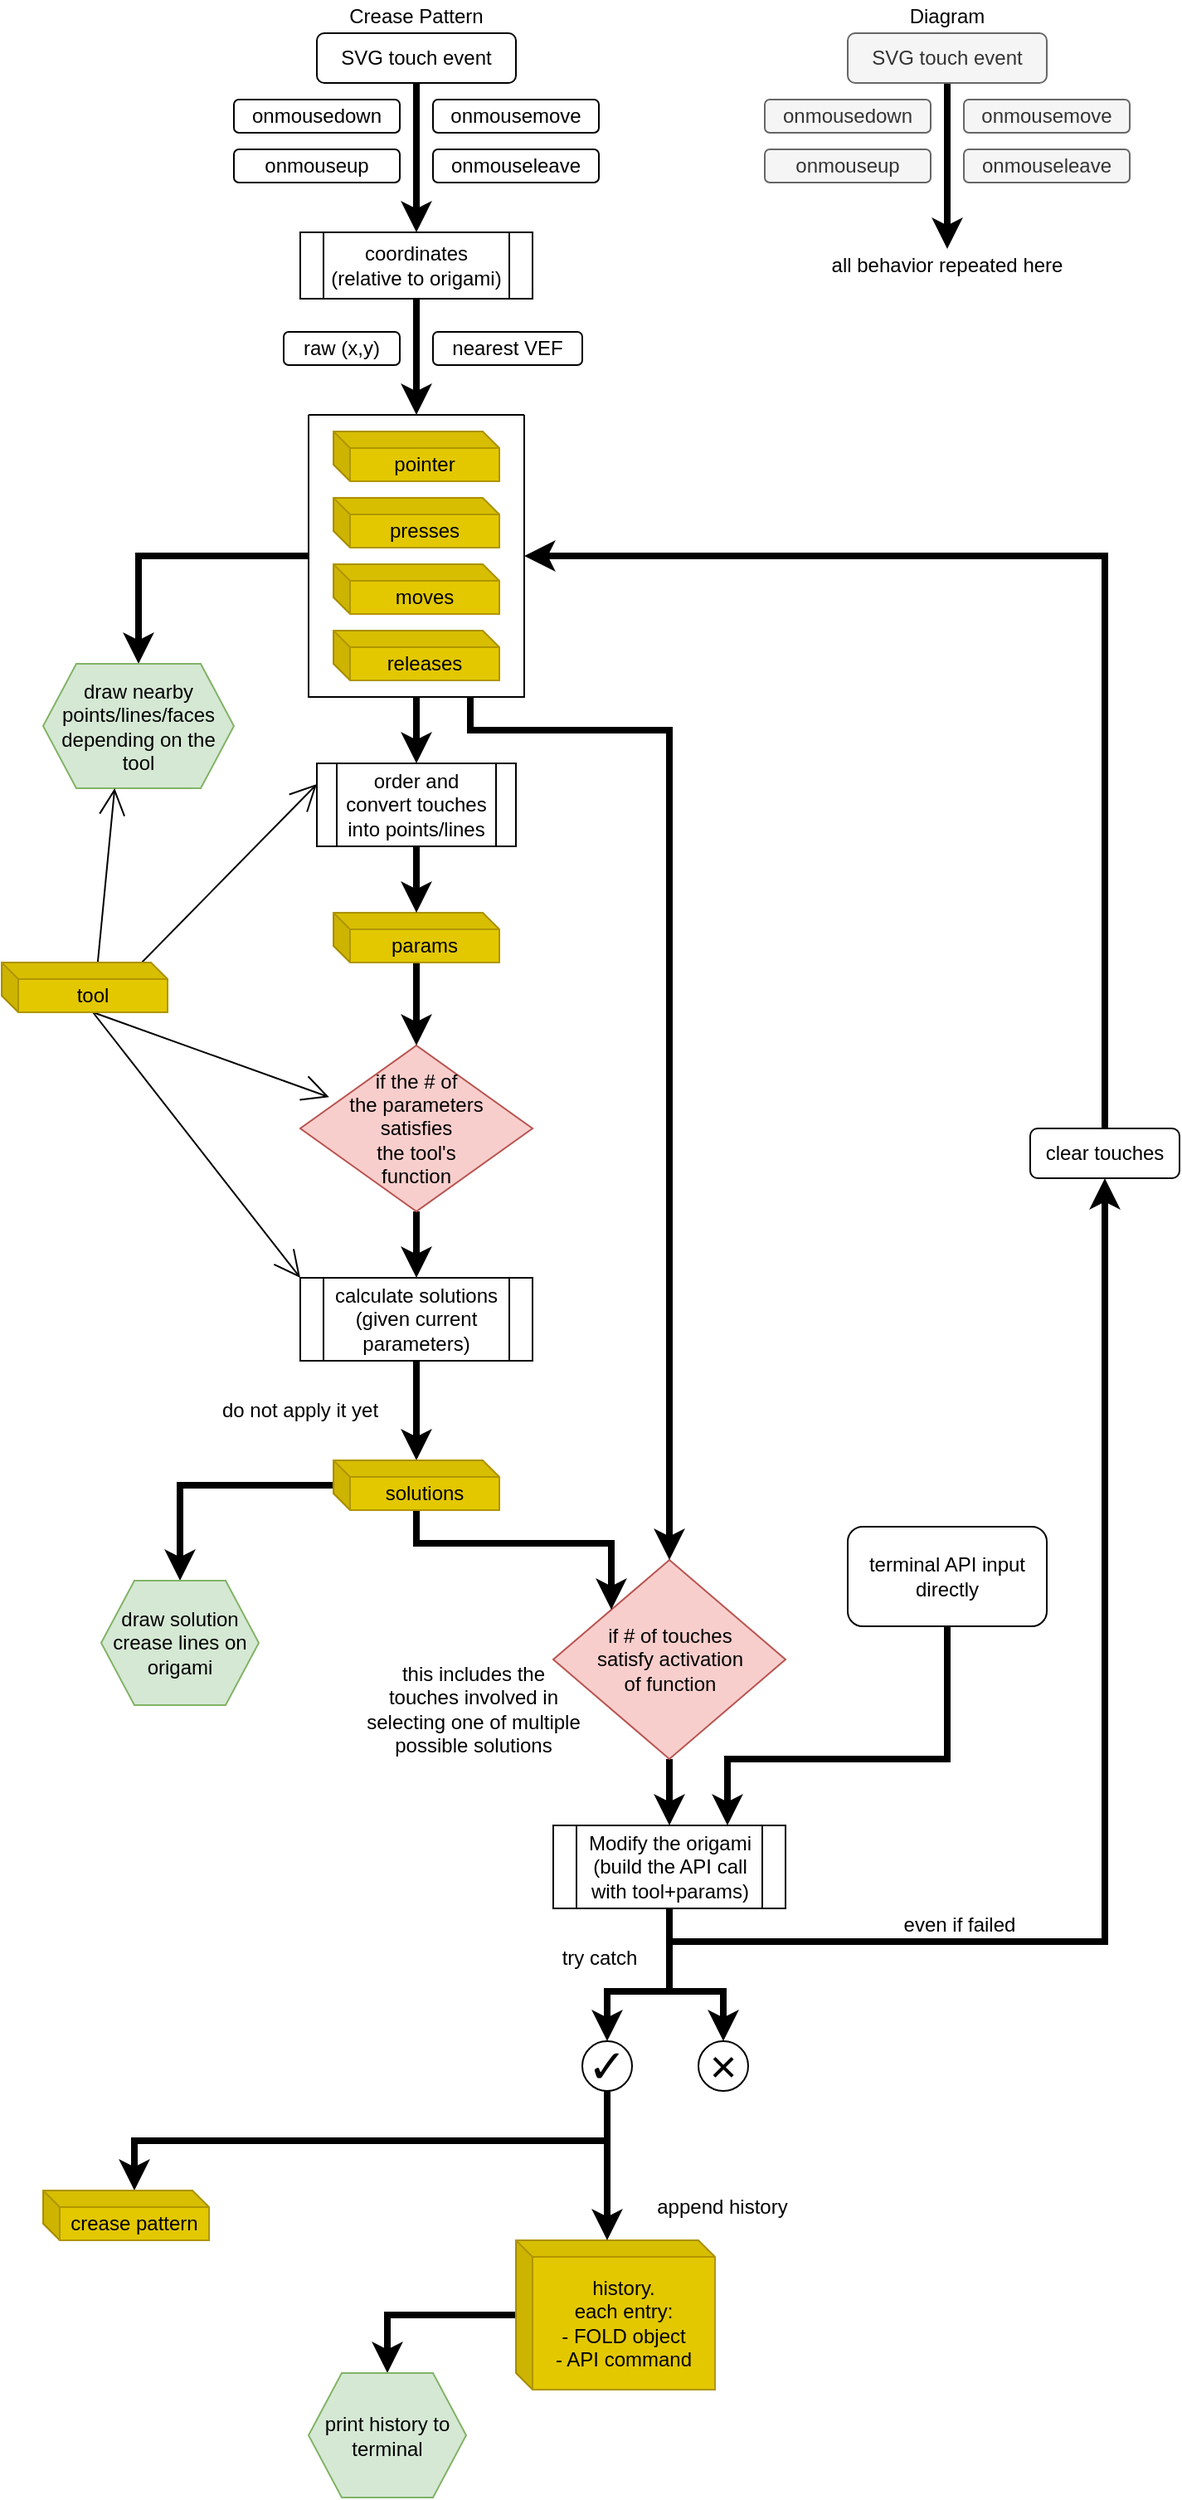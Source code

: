 <mxfile version="18.2.0" type="device"><diagram id="LeFca2BaR-w1enuP0ByE" name="Page-1"><mxGraphModel dx="901" dy="483" grid="1" gridSize="10" guides="1" tooltips="1" connect="1" arrows="1" fold="1" page="1" pageScale="1" pageWidth="800" pageHeight="1600" math="0" shadow="0"><root><mxCell id="0"/><mxCell id="1" parent="0"/><mxCell id="XhXieu5JCSVERQIJmJN_-28" style="edgeStyle=orthogonalEdgeStyle;rounded=0;orthogonalLoop=1;jettySize=auto;html=1;entryX=0.5;entryY=0;entryDx=0;entryDy=0;strokeColor=default;strokeWidth=4;" edge="1" parent="1" source="eIpf4jRHFE2ccFJA9aru-1" target="XhXieu5JCSVERQIJmJN_-42"><mxGeometry relative="1" as="geometry"/></mxCell><mxCell id="eIpf4jRHFE2ccFJA9aru-1" value="SVG touch event" style="rounded=1;whiteSpace=wrap;html=1;hachureGap=4;pointerEvents=0;" parent="1" vertex="1"><mxGeometry x="240" y="50" width="120" height="30" as="geometry"/></mxCell><mxCell id="eIpf4jRHFE2ccFJA9aru-2" value="onmousemove" style="rounded=1;whiteSpace=wrap;html=1;hachureGap=4;pointerEvents=0;" parent="1" vertex="1"><mxGeometry x="310" y="90" width="100" height="20" as="geometry"/></mxCell><mxCell id="eIpf4jRHFE2ccFJA9aru-3" value="onmousedown" style="rounded=1;whiteSpace=wrap;html=1;hachureGap=4;pointerEvents=0;" parent="1" vertex="1"><mxGeometry x="190" y="90" width="100" height="20" as="geometry"/></mxCell><mxCell id="eIpf4jRHFE2ccFJA9aru-4" value="onmouseup" style="rounded=1;whiteSpace=wrap;html=1;hachureGap=4;pointerEvents=0;" parent="1" vertex="1"><mxGeometry x="190" y="120" width="100" height="20" as="geometry"/></mxCell><mxCell id="eIpf4jRHFE2ccFJA9aru-8" value="Crease Pattern" style="text;html=1;strokeColor=none;fillColor=none;align=center;verticalAlign=middle;whiteSpace=wrap;rounded=0;hachureGap=4;pointerEvents=0;" parent="1" vertex="1"><mxGeometry x="250" y="30" width="100" height="20" as="geometry"/></mxCell><mxCell id="XhXieu5JCSVERQIJmJN_-26" value="" style="edgeStyle=orthogonalEdgeStyle;rounded=0;orthogonalLoop=1;jettySize=auto;html=1;strokeColor=default;strokeWidth=4;entryX=0.5;entryY=0;entryDx=0;entryDy=0;exitX=0.5;exitY=1;exitDx=0;exitDy=0;" edge="1" parent="1" source="XhXieu5JCSVERQIJmJN_-42" target="XhXieu5JCSVERQIJmJN_-19"><mxGeometry relative="1" as="geometry"/></mxCell><mxCell id="eIpf4jRHFE2ccFJA9aru-16" value="raw (x,y)" style="rounded=1;whiteSpace=wrap;html=1;hachureGap=4;pointerEvents=0;" parent="1" vertex="1"><mxGeometry x="220" y="230" width="70" height="20" as="geometry"/></mxCell><mxCell id="eIpf4jRHFE2ccFJA9aru-17" value="nearest VEF" style="rounded=1;whiteSpace=wrap;html=1;hachureGap=4;pointerEvents=0;" parent="1" vertex="1"><mxGeometry x="310" y="230" width="90" height="20" as="geometry"/></mxCell><mxCell id="eIpf4jRHFE2ccFJA9aru-24" style="edgeStyle=none;curved=1;rounded=0;orthogonalLoop=1;jettySize=auto;html=1;endArrow=open;startSize=14;endSize=14;sourcePerimeterSpacing=8;targetPerimeterSpacing=8;exitX=0;exitY=0;exitDx=55;exitDy=30;exitPerimeter=0;entryX=0;entryY=0.25;entryDx=0;entryDy=0;" parent="1" target="XhXieu5JCSVERQIJmJN_-22" edge="1"><mxGeometry relative="1" as="geometry"><mxPoint x="105" y="640" as="sourcePoint"/><mxPoint x="250" y="460" as="targetPoint"/></mxGeometry></mxCell><mxCell id="eIpf4jRHFE2ccFJA9aru-36" style="edgeStyle=none;curved=1;rounded=0;orthogonalLoop=1;jettySize=auto;html=1;entryX=0;entryY=0;entryDx=0;entryDy=0;endArrow=open;startSize=14;endSize=14;sourcePerimeterSpacing=8;targetPerimeterSpacing=8;exitX=0;exitY=0;exitDx=55;exitDy=30;exitPerimeter=0;" parent="1" target="XhXieu5JCSVERQIJmJN_-43" edge="1"><mxGeometry relative="1" as="geometry"><mxPoint x="105" y="640" as="sourcePoint"/><mxPoint x="240" y="810" as="targetPoint"/></mxGeometry></mxCell><mxCell id="XhXieu5JCSVERQIJmJN_-40" value="" style="edgeStyle=orthogonalEdgeStyle;rounded=0;orthogonalLoop=1;jettySize=auto;html=1;strokeColor=default;strokeWidth=4;entryX=0.5;entryY=0;entryDx=0;entryDy=0;" edge="1" parent="1" source="eIpf4jRHFE2ccFJA9aru-34" target="XhXieu5JCSVERQIJmJN_-43"><mxGeometry relative="1" as="geometry"><mxPoint x="300" y="810" as="targetPoint"/></mxGeometry></mxCell><mxCell id="eIpf4jRHFE2ccFJA9aru-34" value="if the # of&lt;br&gt;the parameters&lt;br&gt;satisfies&lt;br&gt;the tool's&lt;br&gt;function" style="rhombus;whiteSpace=wrap;html=1;hachureGap=4;pointerEvents=0;fillColor=#f8cecc;strokeColor=#b85450;" parent="1" vertex="1"><mxGeometry x="230" y="660" width="140" height="100" as="geometry"/></mxCell><mxCell id="XhXieu5JCSVERQIJmJN_-44" value="" style="edgeStyle=orthogonalEdgeStyle;rounded=0;orthogonalLoop=1;jettySize=auto;html=1;strokeColor=default;strokeWidth=4;exitX=0.5;exitY=1;exitDx=0;exitDy=0;" edge="1" parent="1" source="XhXieu5JCSVERQIJmJN_-43" target="XhXieu5JCSVERQIJmJN_-41"><mxGeometry relative="1" as="geometry"/></mxCell><mxCell id="XhXieu5JCSVERQIJmJN_-48" value="" style="edgeStyle=orthogonalEdgeStyle;rounded=0;orthogonalLoop=1;jettySize=auto;html=1;strokeColor=default;strokeWidth=4;" edge="1" parent="1" source="eIpf4jRHFE2ccFJA9aru-42" target="XhXieu5JCSVERQIJmJN_-47"><mxGeometry relative="1" as="geometry"/></mxCell><mxCell id="eIpf4jRHFE2ccFJA9aru-42" value="&lt;div&gt;if # of touches&lt;/div&gt;&lt;div&gt;satisfy activation&lt;/div&gt;&lt;div&gt;of function&lt;/div&gt;" style="rhombus;whiteSpace=wrap;html=1;hachureGap=4;pointerEvents=0;fillColor=#f8cecc;strokeColor=#b85450;" parent="1" vertex="1"><mxGeometry x="382.5" y="970" width="140" height="120" as="geometry"/></mxCell><mxCell id="XhXieu5JCSVERQIJmJN_-58" style="edgeStyle=orthogonalEdgeStyle;rounded=0;orthogonalLoop=1;jettySize=auto;html=1;exitX=0.5;exitY=1;exitDx=0;exitDy=0;entryX=0.75;entryY=0;entryDx=0;entryDy=0;fontSize=28;strokeColor=default;strokeWidth=4;" edge="1" parent="1" source="eIpf4jRHFE2ccFJA9aru-49" target="XhXieu5JCSVERQIJmJN_-47"><mxGeometry relative="1" as="geometry"><Array as="points"><mxPoint x="620" y="1090"/><mxPoint x="488" y="1090"/></Array></mxGeometry></mxCell><mxCell id="eIpf4jRHFE2ccFJA9aru-49" value="terminal API input directly" style="rounded=1;whiteSpace=wrap;html=1;hachureGap=4;pointerEvents=0;" parent="1" vertex="1"><mxGeometry x="560" y="950" width="120" height="60" as="geometry"/></mxCell><mxCell id="XhXieu5JCSVERQIJmJN_-57" style="edgeStyle=orthogonalEdgeStyle;rounded=0;orthogonalLoop=1;jettySize=auto;html=1;exitX=0.5;exitY=0;exitDx=0;exitDy=0;entryX=1;entryY=0.5;entryDx=0;entryDy=0;fontSize=28;strokeColor=default;strokeWidth=4;" edge="1" parent="1" source="eIpf4jRHFE2ccFJA9aru-55" target="XhXieu5JCSVERQIJmJN_-19"><mxGeometry relative="1" as="geometry"/></mxCell><mxCell id="eIpf4jRHFE2ccFJA9aru-55" value="clear touches" style="rounded=1;whiteSpace=wrap;html=1;hachureGap=4;pointerEvents=0;" parent="1" vertex="1"><mxGeometry x="670" y="710" width="90" height="30" as="geometry"/></mxCell><mxCell id="eIpf4jRHFE2ccFJA9aru-63" value="try catch" style="text;html=1;strokeColor=none;fillColor=none;align=center;verticalAlign=middle;whiteSpace=wrap;rounded=0;hachureGap=4;pointerEvents=0;" parent="1" vertex="1"><mxGeometry x="382.5" y="1200" width="55" height="20" as="geometry"/></mxCell><mxCell id="XhXieu5JCSVERQIJmJN_-63" value="" style="edgeStyle=orthogonalEdgeStyle;rounded=0;orthogonalLoop=1;jettySize=auto;html=1;fontSize=28;strokeColor=default;strokeWidth=4;entryX=0.5;entryY=0;entryDx=0;entryDy=0;" edge="1" parent="1" source="eIpf4jRHFE2ccFJA9aru-77" target="XhXieu5JCSVERQIJmJN_-75"><mxGeometry relative="1" as="geometry"/></mxCell><mxCell id="eIpf4jRHFE2ccFJA9aru-77" value="&lt;div&gt;history.&lt;/div&gt;&lt;div&gt;each entry:&lt;/div&gt;&lt;div&gt;- FOLD object&lt;/div&gt;&lt;div&gt;- API command&lt;br&gt;&lt;/div&gt;" style="shape=cube;whiteSpace=wrap;html=1;boundedLbl=1;backgroundOutline=1;darkOpacity=0.05;darkOpacity2=0.1;hachureGap=4;pointerEvents=0;size=10;fillColor=#e3c800;strokeColor=#B09500;fontColor=#000000;" parent="1" vertex="1"><mxGeometry x="360" y="1380" width="120" height="90" as="geometry"/></mxCell><mxCell id="eIpf4jRHFE2ccFJA9aru-82" value="all behavior repeated here" style="text;html=1;strokeColor=none;fillColor=none;align=center;verticalAlign=middle;whiteSpace=wrap;rounded=0;hachureGap=4;pointerEvents=0;" parent="1" vertex="1"><mxGeometry x="545" y="180" width="150" height="20" as="geometry"/></mxCell><mxCell id="XhXieu5JCSVERQIJmJN_-1" value="onmouseleave" style="rounded=1;whiteSpace=wrap;html=1;hachureGap=4;pointerEvents=0;" vertex="1" parent="1"><mxGeometry x="310" y="120" width="100" height="20" as="geometry"/></mxCell><mxCell id="XhXieu5JCSVERQIJmJN_-39" value="" style="edgeStyle=orthogonalEdgeStyle;rounded=0;orthogonalLoop=1;jettySize=auto;html=1;strokeColor=default;strokeWidth=4;" edge="1" parent="1" source="XhXieu5JCSVERQIJmJN_-17" target="eIpf4jRHFE2ccFJA9aru-34"><mxGeometry relative="1" as="geometry"/></mxCell><mxCell id="XhXieu5JCSVERQIJmJN_-17" value="&lt;div&gt;params&lt;/div&gt;" style="shape=cube;whiteSpace=wrap;html=1;boundedLbl=1;backgroundOutline=1;darkOpacity=0.05;darkOpacity2=0.1;hachureGap=4;pointerEvents=0;size=10;fillColor=#e3c800;strokeColor=#B09500;fontColor=#000000;" vertex="1" parent="1"><mxGeometry x="250" y="580" width="100" height="30" as="geometry"/></mxCell><mxCell id="XhXieu5JCSVERQIJmJN_-25" value="" style="edgeStyle=orthogonalEdgeStyle;rounded=0;orthogonalLoop=1;jettySize=auto;html=1;strokeColor=default;strokeWidth=4;" edge="1" parent="1" source="XhXieu5JCSVERQIJmJN_-19" target="XhXieu5JCSVERQIJmJN_-22"><mxGeometry relative="1" as="geometry"/></mxCell><mxCell id="XhXieu5JCSVERQIJmJN_-45" style="edgeStyle=orthogonalEdgeStyle;rounded=0;orthogonalLoop=1;jettySize=auto;html=1;exitX=0.75;exitY=1;exitDx=0;exitDy=0;entryX=0.5;entryY=0;entryDx=0;entryDy=0;strokeColor=default;strokeWidth=4;" edge="1" parent="1" source="XhXieu5JCSVERQIJmJN_-19" target="eIpf4jRHFE2ccFJA9aru-42"><mxGeometry relative="1" as="geometry"><Array as="points"><mxPoint x="332" y="470"/><mxPoint x="452" y="470"/></Array></mxGeometry></mxCell><mxCell id="XhXieu5JCSVERQIJmJN_-77" style="edgeStyle=orthogonalEdgeStyle;rounded=0;orthogonalLoop=1;jettySize=auto;html=1;entryX=0.5;entryY=0;entryDx=0;entryDy=0;fontSize=12;strokeColor=default;strokeWidth=4;" edge="1" parent="1" source="XhXieu5JCSVERQIJmJN_-19" target="XhXieu5JCSVERQIJmJN_-76"><mxGeometry relative="1" as="geometry"/></mxCell><mxCell id="XhXieu5JCSVERQIJmJN_-19" value="" style="swimlane;startSize=0;" vertex="1" parent="1"><mxGeometry x="235" y="280" width="130" height="170" as="geometry"><mxRectangle x="235" y="280" width="50" height="40" as="alternateBounds"/></mxGeometry></mxCell><mxCell id="XhXieu5JCSVERQIJmJN_-11" value="&lt;div&gt;releases&lt;/div&gt;" style="shape=cube;whiteSpace=wrap;html=1;boundedLbl=1;backgroundOutline=1;darkOpacity=0.05;darkOpacity2=0.1;hachureGap=4;pointerEvents=0;size=10;fillColor=#e3c800;strokeColor=#B09500;fontColor=#000000;" vertex="1" parent="XhXieu5JCSVERQIJmJN_-19"><mxGeometry x="15" y="130" width="100" height="30" as="geometry"/></mxCell><mxCell id="XhXieu5JCSVERQIJmJN_-9" value="&lt;div&gt;moves&lt;/div&gt;" style="shape=cube;whiteSpace=wrap;html=1;boundedLbl=1;backgroundOutline=1;darkOpacity=0.05;darkOpacity2=0.1;hachureGap=4;pointerEvents=0;size=10;fillColor=#e3c800;strokeColor=#B09500;fontColor=#000000;" vertex="1" parent="XhXieu5JCSVERQIJmJN_-19"><mxGeometry x="15" y="90" width="100" height="30" as="geometry"/></mxCell><mxCell id="XhXieu5JCSVERQIJmJN_-10" value="&lt;div&gt;presses&lt;/div&gt;" style="shape=cube;whiteSpace=wrap;html=1;boundedLbl=1;backgroundOutline=1;darkOpacity=0.05;darkOpacity2=0.1;hachureGap=4;pointerEvents=0;size=10;fillColor=#e3c800;strokeColor=#B09500;fontColor=#000000;" vertex="1" parent="XhXieu5JCSVERQIJmJN_-19"><mxGeometry x="15" y="50" width="100" height="30" as="geometry"/></mxCell><mxCell id="XhXieu5JCSVERQIJmJN_-15" value="&lt;div&gt;pointer&lt;/div&gt;" style="shape=cube;whiteSpace=wrap;html=1;boundedLbl=1;backgroundOutline=1;darkOpacity=0.05;darkOpacity2=0.1;hachureGap=4;pointerEvents=0;size=10;fillColor=#e3c800;strokeColor=#B09500;fontColor=#000000;" vertex="1" parent="XhXieu5JCSVERQIJmJN_-19"><mxGeometry x="15" y="10" width="100" height="30" as="geometry"/></mxCell><mxCell id="XhXieu5JCSVERQIJmJN_-24" value="" style="edgeStyle=orthogonalEdgeStyle;rounded=0;orthogonalLoop=1;jettySize=auto;html=1;strokeColor=default;strokeWidth=4;" edge="1" parent="1" source="XhXieu5JCSVERQIJmJN_-22" target="XhXieu5JCSVERQIJmJN_-17"><mxGeometry relative="1" as="geometry"/></mxCell><mxCell id="XhXieu5JCSVERQIJmJN_-22" value="order and convert touches into points/lines" style="shape=process;whiteSpace=wrap;html=1;backgroundOutline=1;" vertex="1" parent="1"><mxGeometry x="240" y="490" width="120" height="50" as="geometry"/></mxCell><mxCell id="XhXieu5JCSVERQIJmJN_-29" style="edgeStyle=orthogonalEdgeStyle;rounded=0;orthogonalLoop=1;jettySize=auto;html=1;entryX=0.5;entryY=0;entryDx=0;entryDy=0;strokeColor=default;strokeWidth=4;" edge="1" parent="1" source="XhXieu5JCSVERQIJmJN_-30"><mxGeometry relative="1" as="geometry"><mxPoint x="620" y="180" as="targetPoint"/></mxGeometry></mxCell><mxCell id="XhXieu5JCSVERQIJmJN_-30" value="SVG touch event" style="rounded=1;whiteSpace=wrap;html=1;hachureGap=4;pointerEvents=0;fillColor=#f5f5f5;fontColor=#333333;strokeColor=#666666;" vertex="1" parent="1"><mxGeometry x="560" y="50" width="120" height="30" as="geometry"/></mxCell><mxCell id="XhXieu5JCSVERQIJmJN_-31" value="onmousemove" style="rounded=1;whiteSpace=wrap;html=1;hachureGap=4;pointerEvents=0;fillColor=#f5f5f5;fontColor=#333333;strokeColor=#666666;" vertex="1" parent="1"><mxGeometry x="630" y="90" width="100" height="20" as="geometry"/></mxCell><mxCell id="XhXieu5JCSVERQIJmJN_-32" value="onmousedown" style="rounded=1;whiteSpace=wrap;html=1;hachureGap=4;pointerEvents=0;fillColor=#f5f5f5;fontColor=#333333;strokeColor=#666666;" vertex="1" parent="1"><mxGeometry x="510" y="90" width="100" height="20" as="geometry"/></mxCell><mxCell id="XhXieu5JCSVERQIJmJN_-33" value="onmouseup" style="rounded=1;whiteSpace=wrap;html=1;hachureGap=4;pointerEvents=0;fillColor=#f5f5f5;fontColor=#333333;strokeColor=#666666;" vertex="1" parent="1"><mxGeometry x="510" y="120" width="100" height="20" as="geometry"/></mxCell><mxCell id="XhXieu5JCSVERQIJmJN_-34" value="Diagram" style="text;html=1;strokeColor=none;fillColor=none;align=center;verticalAlign=middle;whiteSpace=wrap;rounded=0;hachureGap=4;pointerEvents=0;" vertex="1" parent="1"><mxGeometry x="570" y="30" width="100" height="20" as="geometry"/></mxCell><mxCell id="XhXieu5JCSVERQIJmJN_-35" value="onmouseleave" style="rounded=1;whiteSpace=wrap;html=1;hachureGap=4;pointerEvents=0;fillColor=#f5f5f5;fontColor=#333333;strokeColor=#666666;" vertex="1" parent="1"><mxGeometry x="630" y="120" width="100" height="20" as="geometry"/></mxCell><mxCell id="XhXieu5JCSVERQIJmJN_-38" style="edgeStyle=none;curved=1;rounded=0;orthogonalLoop=1;jettySize=auto;html=1;endArrow=open;startSize=14;endSize=14;sourcePerimeterSpacing=8;targetPerimeterSpacing=8;exitX=0;exitY=0;exitDx=55;exitDy=30;exitPerimeter=0;" edge="1" parent="1" target="eIpf4jRHFE2ccFJA9aru-34"><mxGeometry relative="1" as="geometry"><mxPoint x="105" y="640" as="sourcePoint"/><mxPoint x="190" y="810" as="targetPoint"/></mxGeometry></mxCell><mxCell id="XhXieu5JCSVERQIJmJN_-46" style="edgeStyle=orthogonalEdgeStyle;rounded=0;orthogonalLoop=1;jettySize=auto;html=1;entryX=0;entryY=0;entryDx=0;entryDy=0;strokeColor=default;strokeWidth=4;" edge="1" parent="1" source="XhXieu5JCSVERQIJmJN_-41" target="eIpf4jRHFE2ccFJA9aru-42"><mxGeometry relative="1" as="geometry"><Array as="points"><mxPoint x="300" y="960"/><mxPoint x="418" y="960"/></Array></mxGeometry></mxCell><mxCell id="XhXieu5JCSVERQIJmJN_-74" style="edgeStyle=orthogonalEdgeStyle;rounded=0;orthogonalLoop=1;jettySize=auto;html=1;entryX=0.5;entryY=0;entryDx=0;entryDy=0;fontSize=12;strokeColor=default;strokeWidth=4;" edge="1" parent="1" source="XhXieu5JCSVERQIJmJN_-41" target="XhXieu5JCSVERQIJmJN_-70"><mxGeometry relative="1" as="geometry"/></mxCell><mxCell id="XhXieu5JCSVERQIJmJN_-41" value="&lt;div&gt;solutions&lt;/div&gt;" style="shape=cube;whiteSpace=wrap;html=1;boundedLbl=1;backgroundOutline=1;darkOpacity=0.05;darkOpacity2=0.1;hachureGap=4;pointerEvents=0;size=10;fillColor=#e3c800;strokeColor=#B09500;fontColor=#000000;" vertex="1" parent="1"><mxGeometry x="250" y="910" width="100" height="30" as="geometry"/></mxCell><mxCell id="XhXieu5JCSVERQIJmJN_-42" value="coordinates&lt;br&gt;(relative to origami)" style="shape=process;whiteSpace=wrap;html=1;backgroundOutline=1;" vertex="1" parent="1"><mxGeometry x="230" y="170" width="140" height="40" as="geometry"/></mxCell><mxCell id="XhXieu5JCSVERQIJmJN_-43" value="&lt;div&gt;calculate solutions&lt;/div&gt;&lt;div&gt;(given current&lt;br&gt;parameters)&lt;/div&gt;" style="shape=process;whiteSpace=wrap;html=1;backgroundOutline=1;" vertex="1" parent="1"><mxGeometry x="230" y="800" width="140" height="50" as="geometry"/></mxCell><mxCell id="XhXieu5JCSVERQIJmJN_-54" style="edgeStyle=orthogonalEdgeStyle;rounded=0;orthogonalLoop=1;jettySize=auto;html=1;exitX=0.5;exitY=1;exitDx=0;exitDy=0;entryX=0.5;entryY=0;entryDx=0;entryDy=0;strokeColor=default;strokeWidth=4;" edge="1" parent="1" source="XhXieu5JCSVERQIJmJN_-47" target="XhXieu5JCSVERQIJmJN_-53"><mxGeometry relative="1" as="geometry"><Array as="points"><mxPoint x="453" y="1230"/><mxPoint x="415" y="1230"/></Array></mxGeometry></mxCell><mxCell id="XhXieu5JCSVERQIJmJN_-55" style="edgeStyle=orthogonalEdgeStyle;rounded=0;orthogonalLoop=1;jettySize=auto;html=1;exitX=0.5;exitY=1;exitDx=0;exitDy=0;entryX=0.5;entryY=0;entryDx=0;entryDy=0;strokeColor=default;strokeWidth=4;" edge="1" parent="1" source="XhXieu5JCSVERQIJmJN_-47" target="XhXieu5JCSVERQIJmJN_-52"><mxGeometry relative="1" as="geometry"><Array as="points"><mxPoint x="453" y="1230"/><mxPoint x="485" y="1230"/></Array></mxGeometry></mxCell><mxCell id="XhXieu5JCSVERQIJmJN_-56" style="edgeStyle=orthogonalEdgeStyle;rounded=0;orthogonalLoop=1;jettySize=auto;html=1;exitX=0.5;exitY=1;exitDx=0;exitDy=0;entryX=0.5;entryY=1;entryDx=0;entryDy=0;fontSize=28;strokeColor=default;strokeWidth=4;" edge="1" parent="1" source="XhXieu5JCSVERQIJmJN_-47" target="eIpf4jRHFE2ccFJA9aru-55"><mxGeometry relative="1" as="geometry"/></mxCell><mxCell id="XhXieu5JCSVERQIJmJN_-47" value="&lt;div&gt;Modify the origami&lt;/div&gt;&lt;div&gt;(build the API call with tool+params)&lt;/div&gt;" style="shape=process;whiteSpace=wrap;html=1;backgroundOutline=1;" vertex="1" parent="1"><mxGeometry x="382.5" y="1130" width="140" height="50" as="geometry"/></mxCell><mxCell id="XhXieu5JCSVERQIJmJN_-51" value="this includes the touches involved in selecting one of multiple possible solutions" style="text;html=1;strokeColor=none;fillColor=none;align=center;verticalAlign=middle;whiteSpace=wrap;rounded=0;hachureGap=4;pointerEvents=0;" vertex="1" parent="1"><mxGeometry x="268" y="1030" width="132.5" height="60" as="geometry"/></mxCell><mxCell id="XhXieu5JCSVERQIJmJN_-52" value="×" style="ellipse;whiteSpace=wrap;html=1;aspect=fixed;fontSize=28;" vertex="1" parent="1"><mxGeometry x="470" y="1260" width="30" height="30" as="geometry"/></mxCell><mxCell id="XhXieu5JCSVERQIJmJN_-61" style="edgeStyle=orthogonalEdgeStyle;rounded=0;orthogonalLoop=1;jettySize=auto;html=1;entryX=0;entryY=0;entryDx=55;entryDy=0;fontSize=28;strokeColor=default;strokeWidth=4;entryPerimeter=0;" edge="1" parent="1" source="XhXieu5JCSVERQIJmJN_-53" target="eIpf4jRHFE2ccFJA9aru-77"><mxGeometry relative="1" as="geometry"><mxPoint x="415" y="1360" as="targetPoint"/></mxGeometry></mxCell><mxCell id="XhXieu5JCSVERQIJmJN_-83" style="edgeStyle=orthogonalEdgeStyle;rounded=0;orthogonalLoop=1;jettySize=auto;html=1;exitX=0.5;exitY=1;exitDx=0;exitDy=0;entryX=0.55;entryY=0;entryDx=0;entryDy=0;entryPerimeter=0;fontSize=12;strokeColor=default;strokeWidth=4;" edge="1" parent="1" source="XhXieu5JCSVERQIJmJN_-53" target="XhXieu5JCSVERQIJmJN_-82"><mxGeometry relative="1" as="geometry"/></mxCell><mxCell id="XhXieu5JCSVERQIJmJN_-53" value="✓" style="ellipse;whiteSpace=wrap;html=1;aspect=fixed;fontSize=28;" vertex="1" parent="1"><mxGeometry x="400" y="1260" width="30" height="30" as="geometry"/></mxCell><mxCell id="XhXieu5JCSVERQIJmJN_-59" value="even if failed" style="text;html=1;strokeColor=none;fillColor=none;align=center;verticalAlign=middle;whiteSpace=wrap;rounded=0;hachureGap=4;pointerEvents=0;" vertex="1" parent="1"><mxGeometry x="585" y="1180" width="85" height="20" as="geometry"/></mxCell><mxCell id="XhXieu5JCSVERQIJmJN_-60" value="do not apply it yet" style="text;html=1;strokeColor=none;fillColor=none;align=center;verticalAlign=middle;whiteSpace=wrap;rounded=0;hachureGap=4;pointerEvents=0;" vertex="1" parent="1"><mxGeometry x="180" y="870" width="100" height="20" as="geometry"/></mxCell><mxCell id="XhXieu5JCSVERQIJmJN_-66" value="append history" style="text;html=1;strokeColor=none;fillColor=none;align=center;verticalAlign=middle;whiteSpace=wrap;rounded=0;hachureGap=4;pointerEvents=0;" vertex="1" parent="1"><mxGeometry x="437.5" y="1350" width="92.5" height="20" as="geometry"/></mxCell><mxCell id="XhXieu5JCSVERQIJmJN_-70" value="draw solution crease lines on origami" style="shape=hexagon;perimeter=hexagonPerimeter2;whiteSpace=wrap;html=1;fixedSize=1;fontSize=12;fillColor=#d5e8d4;strokeColor=#82b366;" vertex="1" parent="1"><mxGeometry x="110" y="982.5" width="95" height="75" as="geometry"/></mxCell><mxCell id="XhXieu5JCSVERQIJmJN_-75" value="print history to terminal" style="shape=hexagon;perimeter=hexagonPerimeter2;whiteSpace=wrap;html=1;fixedSize=1;fontSize=12;fillColor=#d5e8d4;strokeColor=#82b366;" vertex="1" parent="1"><mxGeometry x="235" y="1460" width="95" height="75" as="geometry"/></mxCell><mxCell id="XhXieu5JCSVERQIJmJN_-76" value="draw nearby points/lines/faces depending on the tool" style="shape=hexagon;perimeter=hexagonPerimeter2;whiteSpace=wrap;html=1;fixedSize=1;fontSize=12;fillColor=#d5e8d4;strokeColor=#82b366;" vertex="1" parent="1"><mxGeometry x="75" y="430" width="115" height="75" as="geometry"/></mxCell><mxCell id="XhXieu5JCSVERQIJmJN_-79" style="edgeStyle=none;curved=1;rounded=0;orthogonalLoop=1;jettySize=auto;html=1;endArrow=open;startSize=14;endSize=14;sourcePerimeterSpacing=8;targetPerimeterSpacing=8;exitX=0;exitY=0;exitDx=55;exitDy=30;exitPerimeter=0;entryX=0.375;entryY=1;entryDx=0;entryDy=0;" edge="1" parent="1" target="XhXieu5JCSVERQIJmJN_-76"><mxGeometry relative="1" as="geometry"><mxPoint x="105" y="640" as="sourcePoint"/><mxPoint x="230" y="446.25" as="targetPoint"/></mxGeometry></mxCell><mxCell id="XhXieu5JCSVERQIJmJN_-80" value="&lt;div&gt;tool&lt;/div&gt;" style="shape=cube;whiteSpace=wrap;html=1;boundedLbl=1;backgroundOutline=1;darkOpacity=0.05;darkOpacity2=0.1;hachureGap=4;pointerEvents=0;size=10;fillColor=#e3c800;strokeColor=#B09500;fontColor=#000000;" vertex="1" parent="1"><mxGeometry x="50" y="610" width="100" height="30" as="geometry"/></mxCell><mxCell id="XhXieu5JCSVERQIJmJN_-82" value="&lt;div&gt;crease pattern&lt;/div&gt;" style="shape=cube;whiteSpace=wrap;html=1;boundedLbl=1;backgroundOutline=1;darkOpacity=0.05;darkOpacity2=0.1;hachureGap=4;pointerEvents=0;size=10;fillColor=#e3c800;strokeColor=#B09500;fontColor=#000000;" vertex="1" parent="1"><mxGeometry x="75" y="1350" width="100" height="30" as="geometry"/></mxCell></root></mxGraphModel></diagram></mxfile>